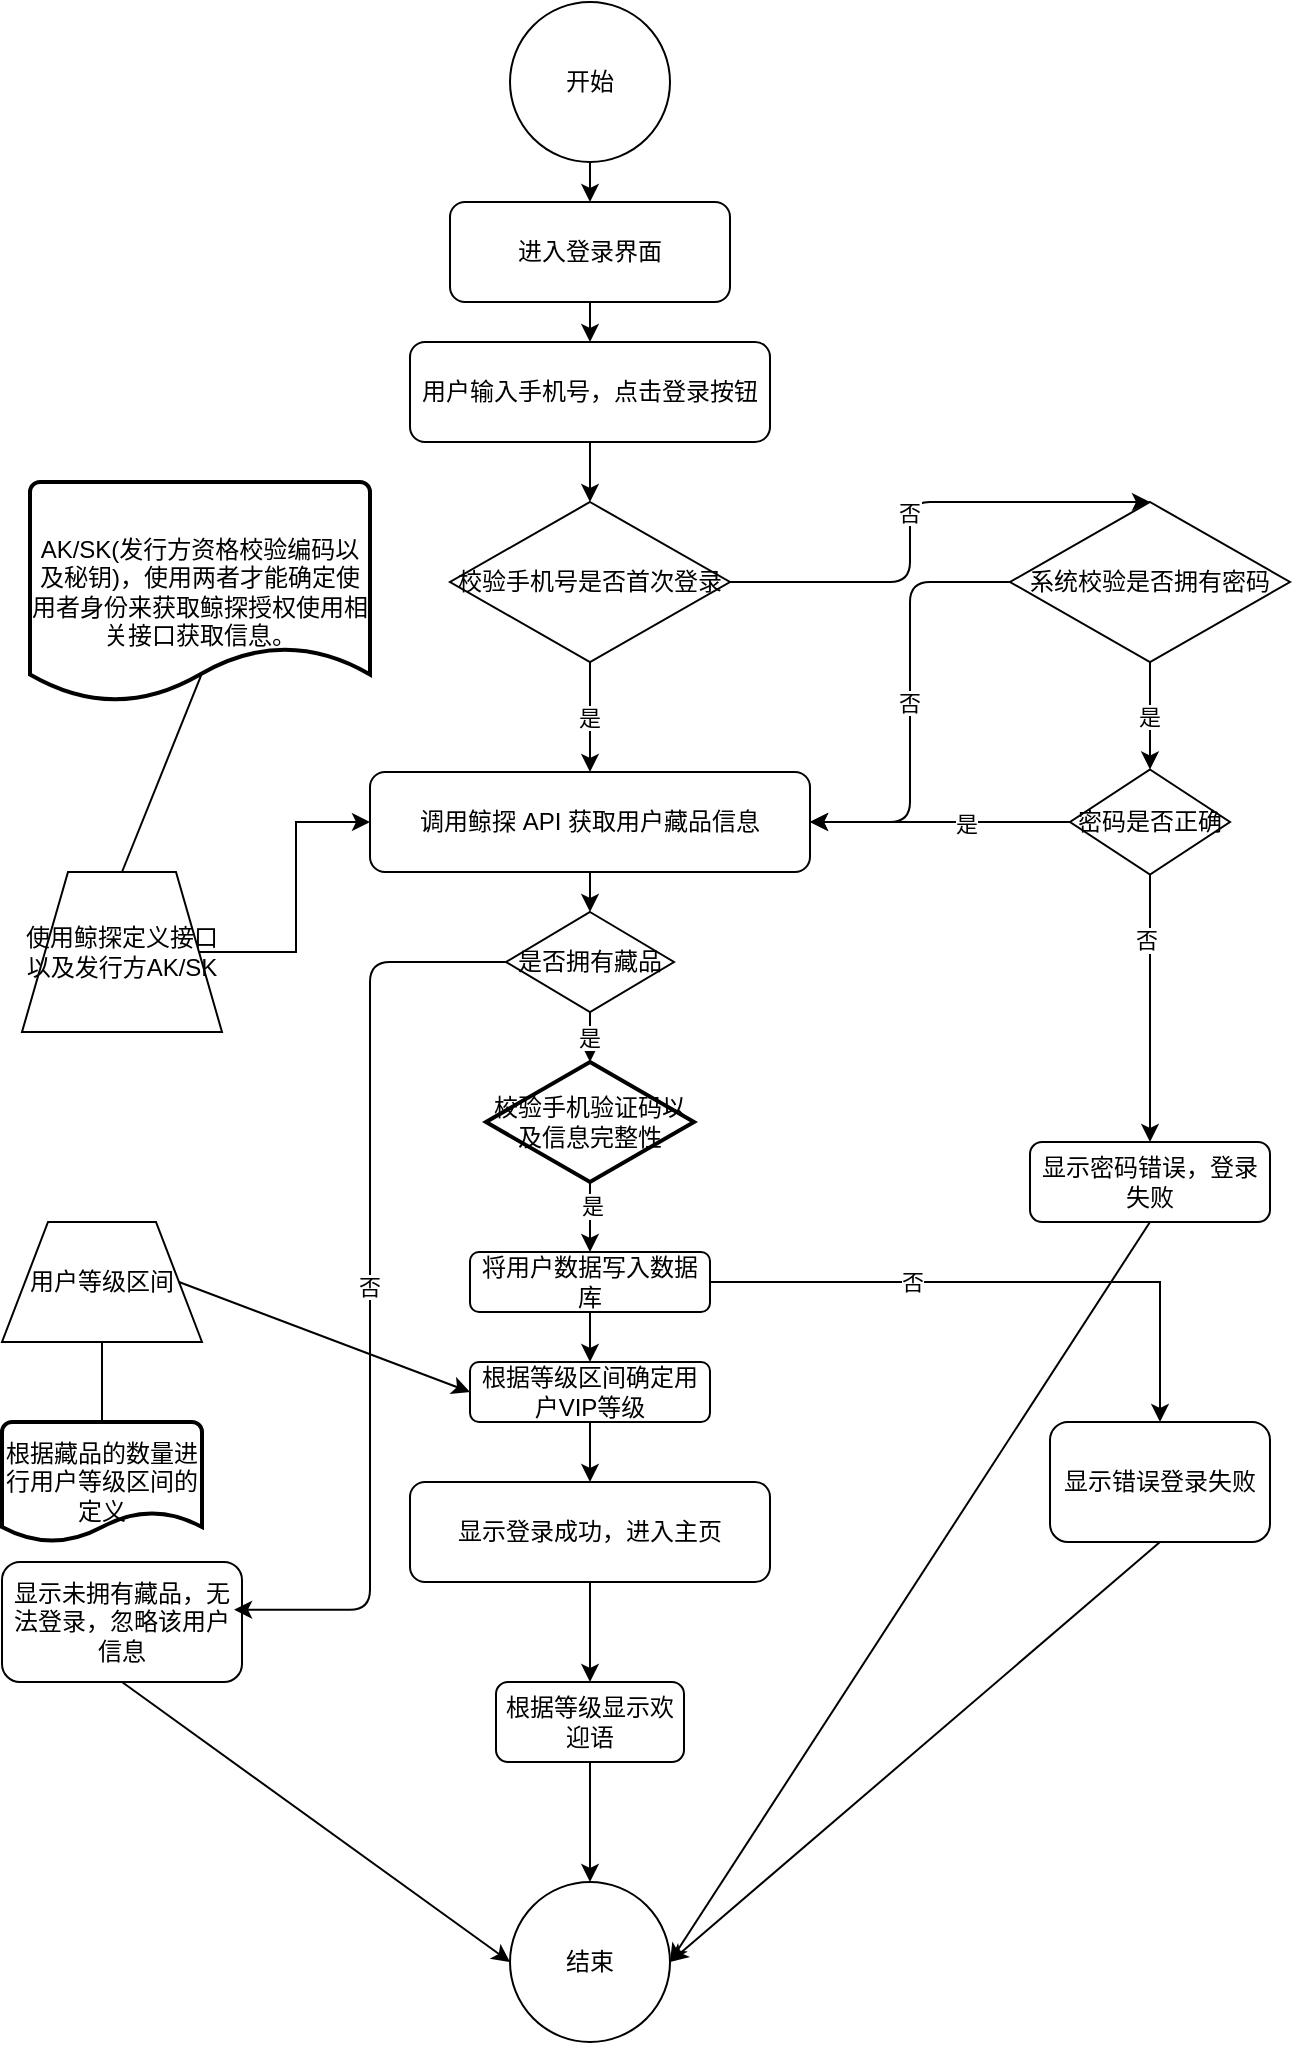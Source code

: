 <mxfile version="26.0.11">
  <diagram name="第 1 页" id="aXCf6BzW8M_fI4Hq0Mss">
    <mxGraphModel dx="1644" dy="861" grid="1" gridSize="10" guides="1" tooltips="1" connect="1" arrows="1" fold="1" page="1" pageScale="1" pageWidth="827" pageHeight="1169" math="0" shadow="0">
      <root>
        <mxCell id="0" />
        <mxCell id="1" parent="0" />
        <mxCell id="ARnbIlMLo6GgX88KTdsv-40" value="开始" style="ellipse;whiteSpace=wrap;html=1;" parent="1" vertex="1">
          <mxGeometry x="344" y="80" width="80" height="80" as="geometry" />
        </mxCell>
        <mxCell id="ARnbIlMLo6GgX88KTdsv-41" value="进入登录界面" style="rounded=1;whiteSpace=wrap;html=1;" parent="1" vertex="1">
          <mxGeometry x="314" y="180" width="140" height="50" as="geometry" />
        </mxCell>
        <mxCell id="ARnbIlMLo6GgX88KTdsv-42" value="用户输入手机号，点击登录按钮" style="rounded=1;whiteSpace=wrap;html=1;" parent="1" vertex="1">
          <mxGeometry x="294" y="250" width="180" height="50" as="geometry" />
        </mxCell>
        <mxCell id="ARnbIlMLo6GgX88KTdsv-43" value="校验手机号是否首次登录" style="rhombus;whiteSpace=wrap;html=1;" parent="1" vertex="1">
          <mxGeometry x="314" y="330" width="140" height="80" as="geometry" />
        </mxCell>
        <mxCell id="ARnbIlMLo6GgX88KTdsv-44" value="是" style="edgeStyle=elbowEdgeStyle;entryX=0.5;entryY=0;entryDx=0;entryDy=0;" parent="1" source="ARnbIlMLo6GgX88KTdsv-43" target="ARnbIlMLo6GgX88KTdsv-46" edge="1">
          <mxGeometry relative="1" as="geometry">
            <mxPoint x="384" y="450" as="targetPoint" />
          </mxGeometry>
        </mxCell>
        <mxCell id="ARnbIlMLo6GgX88KTdsv-46" value="调用鲸探 API 获取用户藏品信息" style="rounded=1;whiteSpace=wrap;html=1;" parent="1" vertex="1">
          <mxGeometry x="274" y="465" width="220" height="50" as="geometry" />
        </mxCell>
        <mxCell id="ARnbIlMLo6GgX88KTdsv-47" value="显示登录成功，进入主页" style="rounded=1;whiteSpace=wrap;html=1;" parent="1" vertex="1">
          <mxGeometry x="294" y="820" width="180" height="50" as="geometry" />
        </mxCell>
        <mxCell id="ARnbIlMLo6GgX88KTdsv-48" value="否" style="edgeStyle=elbowEdgeStyle;entryX=0.5;entryY=0;entryDx=0;entryDy=0;exitX=1;exitY=0.5;exitDx=0;exitDy=0;" parent="1" source="ARnbIlMLo6GgX88KTdsv-43" target="ARnbIlMLo6GgX88KTdsv-49" edge="1">
          <mxGeometry relative="1" as="geometry">
            <Array as="points">
              <mxPoint x="544" y="330" />
            </Array>
          </mxGeometry>
        </mxCell>
        <mxCell id="ARnbIlMLo6GgX88KTdsv-49" value="系统校验是否拥有密码" style="rhombus;whiteSpace=wrap;html=1;" parent="1" vertex="1">
          <mxGeometry x="594" y="330" width="140" height="80" as="geometry" />
        </mxCell>
        <mxCell id="ARnbIlMLo6GgX88KTdsv-50" value="是" style="edgeStyle=elbowEdgeStyle;entryX=0.5;entryY=0;entryDx=0;entryDy=0;" parent="1" source="ARnbIlMLo6GgX88KTdsv-49" target="ARnbIlMLo6GgX88KTdsv-60" edge="1">
          <mxGeometry relative="1" as="geometry">
            <mxPoint x="654" y="500" as="targetPoint" />
          </mxGeometry>
        </mxCell>
        <mxCell id="ARnbIlMLo6GgX88KTdsv-51" value="结束" style="ellipse;whiteSpace=wrap;html=1;" parent="1" vertex="1">
          <mxGeometry x="344" y="1020" width="80" height="80" as="geometry" />
        </mxCell>
        <mxCell id="ARnbIlMLo6GgX88KTdsv-52" value="否" style="edgeStyle=elbowEdgeStyle;entryX=1;entryY=0.5;entryDx=0;entryDy=0;" parent="1" source="ARnbIlMLo6GgX88KTdsv-49" target="ARnbIlMLo6GgX88KTdsv-46" edge="1">
          <mxGeometry relative="1" as="geometry">
            <mxPoint x="510" y="550" as="targetPoint" />
          </mxGeometry>
        </mxCell>
        <mxCell id="ARnbIlMLo6GgX88KTdsv-53" parent="1" source="ARnbIlMLo6GgX88KTdsv-40" target="ARnbIlMLo6GgX88KTdsv-41" edge="1">
          <mxGeometry relative="1" as="geometry" />
        </mxCell>
        <mxCell id="ARnbIlMLo6GgX88KTdsv-54" parent="1" source="ARnbIlMLo6GgX88KTdsv-41" target="ARnbIlMLo6GgX88KTdsv-42" edge="1">
          <mxGeometry relative="1" as="geometry" />
        </mxCell>
        <mxCell id="ARnbIlMLo6GgX88KTdsv-55" parent="1" source="ARnbIlMLo6GgX88KTdsv-42" target="ARnbIlMLo6GgX88KTdsv-43" edge="1">
          <mxGeometry relative="1" as="geometry" />
        </mxCell>
        <mxCell id="ARnbIlMLo6GgX88KTdsv-58" style="exitX=0.5;exitY=1;exitDx=0;exitDy=0;entryX=0.5;entryY=0;entryDx=0;entryDy=0;" parent="1" source="OHjfD2tfNT7gJKa3IaDE-17" target="ARnbIlMLo6GgX88KTdsv-51" edge="1">
          <mxGeometry relative="1" as="geometry" />
        </mxCell>
        <mxCell id="ARnbIlMLo6GgX88KTdsv-61" style="edgeStyle=orthogonalEdgeStyle;rounded=0;orthogonalLoop=1;jettySize=auto;html=1;exitX=0;exitY=0.5;exitDx=0;exitDy=0;entryX=1;entryY=0.5;entryDx=0;entryDy=0;" parent="1" source="ARnbIlMLo6GgX88KTdsv-60" target="ARnbIlMLo6GgX88KTdsv-46" edge="1">
          <mxGeometry relative="1" as="geometry">
            <mxPoint x="530" y="555" as="targetPoint" />
          </mxGeometry>
        </mxCell>
        <mxCell id="ARnbIlMLo6GgX88KTdsv-62" value="是" style="edgeLabel;html=1;align=center;verticalAlign=middle;resizable=0;points=[];" parent="ARnbIlMLo6GgX88KTdsv-61" vertex="1" connectable="0">
          <mxGeometry x="-0.191" y="1" relative="1" as="geometry">
            <mxPoint as="offset" />
          </mxGeometry>
        </mxCell>
        <mxCell id="ARnbIlMLo6GgX88KTdsv-64" value="" style="edgeStyle=orthogonalEdgeStyle;rounded=0;orthogonalLoop=1;jettySize=auto;html=1;" parent="1" source="ARnbIlMLo6GgX88KTdsv-60" target="ARnbIlMLo6GgX88KTdsv-63" edge="1">
          <mxGeometry relative="1" as="geometry" />
        </mxCell>
        <mxCell id="ARnbIlMLo6GgX88KTdsv-65" value="否" style="edgeLabel;html=1;align=center;verticalAlign=middle;resizable=0;points=[];" parent="ARnbIlMLo6GgX88KTdsv-64" vertex="1" connectable="0">
          <mxGeometry x="-0.519" y="-2" relative="1" as="geometry">
            <mxPoint as="offset" />
          </mxGeometry>
        </mxCell>
        <mxCell id="ARnbIlMLo6GgX88KTdsv-60" value="密码是否正确" style="rhombus;whiteSpace=wrap;html=1;" parent="1" vertex="1">
          <mxGeometry x="624" y="463.75" width="80" height="52.5" as="geometry" />
        </mxCell>
        <mxCell id="ARnbIlMLo6GgX88KTdsv-63" value="显示密码错误，登录失败" style="rounded=1;whiteSpace=wrap;html=1;" parent="1" vertex="1">
          <mxGeometry x="604" y="650" width="120" height="40" as="geometry" />
        </mxCell>
        <mxCell id="ARnbIlMLo6GgX88KTdsv-68" style="exitX=0.5;exitY=1;exitDx=0;exitDy=0;entryX=1;entryY=0.5;entryDx=0;entryDy=0;" parent="1" source="ARnbIlMLo6GgX88KTdsv-63" target="ARnbIlMLo6GgX88KTdsv-51" edge="1">
          <mxGeometry relative="1" as="geometry">
            <mxPoint x="894" y="650" as="sourcePoint" />
            <mxPoint x="1124" y="710" as="targetPoint" />
          </mxGeometry>
        </mxCell>
        <mxCell id="ARnbIlMLo6GgX88KTdsv-70" value="" style="edgeStyle=orthogonalEdgeStyle;rounded=0;orthogonalLoop=1;jettySize=auto;html=1;" parent="1" source="ARnbIlMLo6GgX88KTdsv-69" target="ARnbIlMLo6GgX88KTdsv-46" edge="1">
          <mxGeometry relative="1" as="geometry" />
        </mxCell>
        <mxCell id="ARnbIlMLo6GgX88KTdsv-69" value="使用鲸探定义接口以及发行方AK/SK" style="verticalLabelPosition=middle;verticalAlign=middle;html=1;shape=trapezoid;perimeter=trapezoidPerimeter;whiteSpace=wrap;size=0.23;arcSize=10;flipV=1;labelPosition=center;align=center;direction=west;" parent="1" vertex="1">
          <mxGeometry x="100" y="515" width="100" height="80" as="geometry" />
        </mxCell>
        <mxCell id="ARnbIlMLo6GgX88KTdsv-72" value="AK/SK(发行方资格校验编码以及秘钥)，使用两者才能确定使用者身份来获取鲸探授权使用相关接口获取信息。" style="strokeWidth=2;html=1;shape=mxgraph.flowchart.document2;whiteSpace=wrap;size=0.25;" parent="1" vertex="1">
          <mxGeometry x="104" y="320" width="170" height="110" as="geometry" />
        </mxCell>
        <mxCell id="ARnbIlMLo6GgX88KTdsv-74" value="" style="endArrow=none;html=1;rounded=0;exitX=0.5;exitY=1;exitDx=0;exitDy=0;entryX=0.506;entryY=0.869;entryDx=0;entryDy=0;entryPerimeter=0;" parent="1" source="ARnbIlMLo6GgX88KTdsv-69" target="ARnbIlMLo6GgX88KTdsv-72" edge="1">
          <mxGeometry width="50" height="50" relative="1" as="geometry">
            <mxPoint x="140" y="470" as="sourcePoint" />
            <mxPoint x="190" y="420" as="targetPoint" />
          </mxGeometry>
        </mxCell>
        <mxCell id="OHjfD2tfNT7gJKa3IaDE-16" style="edgeStyle=orthogonalEdgeStyle;rounded=0;orthogonalLoop=1;jettySize=auto;html=1;exitX=0.5;exitY=1;exitDx=0;exitDy=0;entryX=0.5;entryY=0;entryDx=0;entryDy=0;" edge="1" parent="1" source="OHjfD2tfNT7gJKa3IaDE-1" target="ARnbIlMLo6GgX88KTdsv-47">
          <mxGeometry relative="1" as="geometry">
            <mxPoint x="384" y="780" as="targetPoint" />
          </mxGeometry>
        </mxCell>
        <mxCell id="OHjfD2tfNT7gJKa3IaDE-1" value="根据等级区间确定用户VIP等级" style="rounded=1;whiteSpace=wrap;html=1;" vertex="1" parent="1">
          <mxGeometry x="324" y="760" width="120" height="30" as="geometry" />
        </mxCell>
        <mxCell id="OHjfD2tfNT7gJKa3IaDE-2" value="用户等级区间" style="verticalLabelPosition=middle;verticalAlign=middle;html=1;shape=trapezoid;perimeter=trapezoidPerimeter;whiteSpace=wrap;size=0.23;arcSize=10;flipV=1;labelPosition=center;align=center;direction=west;" vertex="1" parent="1">
          <mxGeometry x="90" y="690" width="100" height="60" as="geometry" />
        </mxCell>
        <mxCell id="OHjfD2tfNT7gJKa3IaDE-3" value="" style="endArrow=classic;html=1;rounded=0;exitX=0;exitY=0.5;exitDx=0;exitDy=0;entryX=0;entryY=0.5;entryDx=0;entryDy=0;" edge="1" parent="1" source="OHjfD2tfNT7gJKa3IaDE-2" target="OHjfD2tfNT7gJKa3IaDE-1">
          <mxGeometry width="50" height="50" relative="1" as="geometry">
            <mxPoint x="110" y="770" as="sourcePoint" />
            <mxPoint x="160" y="720" as="targetPoint" />
          </mxGeometry>
        </mxCell>
        <mxCell id="OHjfD2tfNT7gJKa3IaDE-5" value="是否拥有藏品" style="rhombus;whiteSpace=wrap;html=1;" vertex="1" parent="1">
          <mxGeometry x="342" y="535" width="84" height="50" as="geometry" />
        </mxCell>
        <mxCell id="OHjfD2tfNT7gJKa3IaDE-8" value="显示未拥有藏品，无法登录，忽略该用户信息" style="rounded=1;whiteSpace=wrap;html=1;" vertex="1" parent="1">
          <mxGeometry x="90" y="860" width="120" height="60" as="geometry" />
        </mxCell>
        <mxCell id="OHjfD2tfNT7gJKa3IaDE-13" value="否" style="edgeStyle=elbowEdgeStyle;entryX=0.967;entryY=0.397;entryDx=0;entryDy=0;exitX=0;exitY=0.5;exitDx=0;exitDy=0;entryPerimeter=0;" edge="1" parent="1" source="OHjfD2tfNT7gJKa3IaDE-5" target="OHjfD2tfNT7gJKa3IaDE-8">
          <mxGeometry relative="1" as="geometry">
            <mxPoint x="324" y="630" as="sourcePoint" />
            <mxPoint x="224" y="815" as="targetPoint" />
          </mxGeometry>
        </mxCell>
        <mxCell id="OHjfD2tfNT7gJKa3IaDE-15" style="exitX=0.5;exitY=1;exitDx=0;exitDy=0;entryX=0;entryY=0.5;entryDx=0;entryDy=0;" edge="1" parent="1" source="OHjfD2tfNT7gJKa3IaDE-8" target="ARnbIlMLo6GgX88KTdsv-51">
          <mxGeometry relative="1" as="geometry">
            <mxPoint x="140" y="980" as="sourcePoint" />
            <mxPoint x="150" y="1140" as="targetPoint" />
          </mxGeometry>
        </mxCell>
        <mxCell id="OHjfD2tfNT7gJKa3IaDE-17" value="根据等级显示欢迎语" style="rounded=1;whiteSpace=wrap;html=1;" vertex="1" parent="1">
          <mxGeometry x="337" y="920" width="94" height="40" as="geometry" />
        </mxCell>
        <mxCell id="OHjfD2tfNT7gJKa3IaDE-19" value="" style="endArrow=classic;html=1;rounded=0;exitX=0.5;exitY=1;exitDx=0;exitDy=0;entryX=0.5;entryY=0;entryDx=0;entryDy=0;" edge="1" parent="1" source="ARnbIlMLo6GgX88KTdsv-47" target="OHjfD2tfNT7gJKa3IaDE-17">
          <mxGeometry width="50" height="50" relative="1" as="geometry">
            <mxPoint x="370" y="920" as="sourcePoint" />
            <mxPoint x="420" y="870" as="targetPoint" />
          </mxGeometry>
        </mxCell>
        <mxCell id="OHjfD2tfNT7gJKa3IaDE-20" value="根据藏品的数量进行用户等级区间的定义" style="strokeWidth=2;html=1;shape=mxgraph.flowchart.document2;whiteSpace=wrap;size=0.25;" vertex="1" parent="1">
          <mxGeometry x="90" y="790" width="100" height="60" as="geometry" />
        </mxCell>
        <mxCell id="OHjfD2tfNT7gJKa3IaDE-21" value="" style="endArrow=none;html=1;rounded=0;entryX=0.5;entryY=0;entryDx=0;entryDy=0;entryPerimeter=0;exitX=0.5;exitY=0;exitDx=0;exitDy=0;" edge="1" parent="1" source="OHjfD2tfNT7gJKa3IaDE-2" target="OHjfD2tfNT7gJKa3IaDE-20">
          <mxGeometry width="50" height="50" relative="1" as="geometry">
            <mxPoint x="140" y="760" as="sourcePoint" />
            <mxPoint x="150" y="820" as="targetPoint" />
          </mxGeometry>
        </mxCell>
        <mxCell id="OHjfD2tfNT7gJKa3IaDE-39" style="edgeStyle=orthogonalEdgeStyle;rounded=0;orthogonalLoop=1;jettySize=auto;html=1;exitX=0.5;exitY=1;exitDx=0;exitDy=0;entryX=0.5;entryY=0;entryDx=0;entryDy=0;" edge="1" parent="1" source="OHjfD2tfNT7gJKa3IaDE-30" target="OHjfD2tfNT7gJKa3IaDE-1">
          <mxGeometry relative="1" as="geometry" />
        </mxCell>
        <mxCell id="OHjfD2tfNT7gJKa3IaDE-45" style="edgeStyle=orthogonalEdgeStyle;rounded=0;orthogonalLoop=1;jettySize=auto;html=1;exitX=1;exitY=0.5;exitDx=0;exitDy=0;" edge="1" parent="1" source="OHjfD2tfNT7gJKa3IaDE-30" target="OHjfD2tfNT7gJKa3IaDE-43">
          <mxGeometry relative="1" as="geometry" />
        </mxCell>
        <mxCell id="OHjfD2tfNT7gJKa3IaDE-46" value="否" style="edgeLabel;html=1;align=center;verticalAlign=middle;resizable=0;points=[];" vertex="1" connectable="0" parent="OHjfD2tfNT7gJKa3IaDE-45">
          <mxGeometry x="-0.314" relative="1" as="geometry">
            <mxPoint as="offset" />
          </mxGeometry>
        </mxCell>
        <mxCell id="OHjfD2tfNT7gJKa3IaDE-30" value="将用户数据写入数据库" style="rounded=1;whiteSpace=wrap;html=1;" vertex="1" parent="1">
          <mxGeometry x="324" y="705" width="120" height="30" as="geometry" />
        </mxCell>
        <mxCell id="OHjfD2tfNT7gJKa3IaDE-34" value="" style="endArrow=classic;html=1;rounded=0;entryX=0.5;entryY=0;entryDx=0;entryDy=0;exitX=0.5;exitY=1;exitDx=0;exitDy=0;" edge="1" parent="1" source="ARnbIlMLo6GgX88KTdsv-46" target="OHjfD2tfNT7gJKa3IaDE-5">
          <mxGeometry width="50" height="50" relative="1" as="geometry">
            <mxPoint x="390" y="570" as="sourcePoint" />
            <mxPoint x="440" y="520" as="targetPoint" />
          </mxGeometry>
        </mxCell>
        <mxCell id="OHjfD2tfNT7gJKa3IaDE-37" value="是" style="edgeStyle=elbowEdgeStyle;elbow=vertical;exitX=0.5;exitY=1;exitDx=0;exitDy=0;" edge="1" parent="1" source="OHjfD2tfNT7gJKa3IaDE-5" target="OHjfD2tfNT7gJKa3IaDE-35">
          <mxGeometry relative="1" as="geometry">
            <mxPoint x="380" y="590" as="sourcePoint" />
            <mxPoint x="514" y="610" as="targetPoint" />
            <Array as="points" />
          </mxGeometry>
        </mxCell>
        <mxCell id="OHjfD2tfNT7gJKa3IaDE-40" style="edgeStyle=orthogonalEdgeStyle;rounded=0;orthogonalLoop=1;jettySize=auto;html=1;exitX=0.5;exitY=1;exitDx=0;exitDy=0;exitPerimeter=0;" edge="1" parent="1" source="OHjfD2tfNT7gJKa3IaDE-35" target="OHjfD2tfNT7gJKa3IaDE-30">
          <mxGeometry relative="1" as="geometry" />
        </mxCell>
        <mxCell id="OHjfD2tfNT7gJKa3IaDE-42" value="是" style="edgeLabel;html=1;align=center;verticalAlign=middle;resizable=0;points=[];" vertex="1" connectable="0" parent="OHjfD2tfNT7gJKa3IaDE-40">
          <mxGeometry x="-0.252" y="1" relative="1" as="geometry">
            <mxPoint y="-5" as="offset" />
          </mxGeometry>
        </mxCell>
        <mxCell id="OHjfD2tfNT7gJKa3IaDE-35" value="校验手机验证码以及信息完整性" style="strokeWidth=2;html=1;shape=mxgraph.flowchart.decision;whiteSpace=wrap;" vertex="1" parent="1">
          <mxGeometry x="332" y="610" width="104" height="60" as="geometry" />
        </mxCell>
        <mxCell id="OHjfD2tfNT7gJKa3IaDE-43" value="显示错误登录失败" style="rounded=1;whiteSpace=wrap;html=1;" vertex="1" parent="1">
          <mxGeometry x="614" y="790" width="110" height="60" as="geometry" />
        </mxCell>
        <mxCell id="OHjfD2tfNT7gJKa3IaDE-48" value="" style="endArrow=classic;html=1;rounded=0;exitX=0.5;exitY=1;exitDx=0;exitDy=0;entryX=1;entryY=0.5;entryDx=0;entryDy=0;" edge="1" parent="1" source="OHjfD2tfNT7gJKa3IaDE-43" target="ARnbIlMLo6GgX88KTdsv-51">
          <mxGeometry width="50" height="50" relative="1" as="geometry">
            <mxPoint x="550" y="1000" as="sourcePoint" />
            <mxPoint x="710" y="960" as="targetPoint" />
          </mxGeometry>
        </mxCell>
      </root>
    </mxGraphModel>
  </diagram>
</mxfile>
